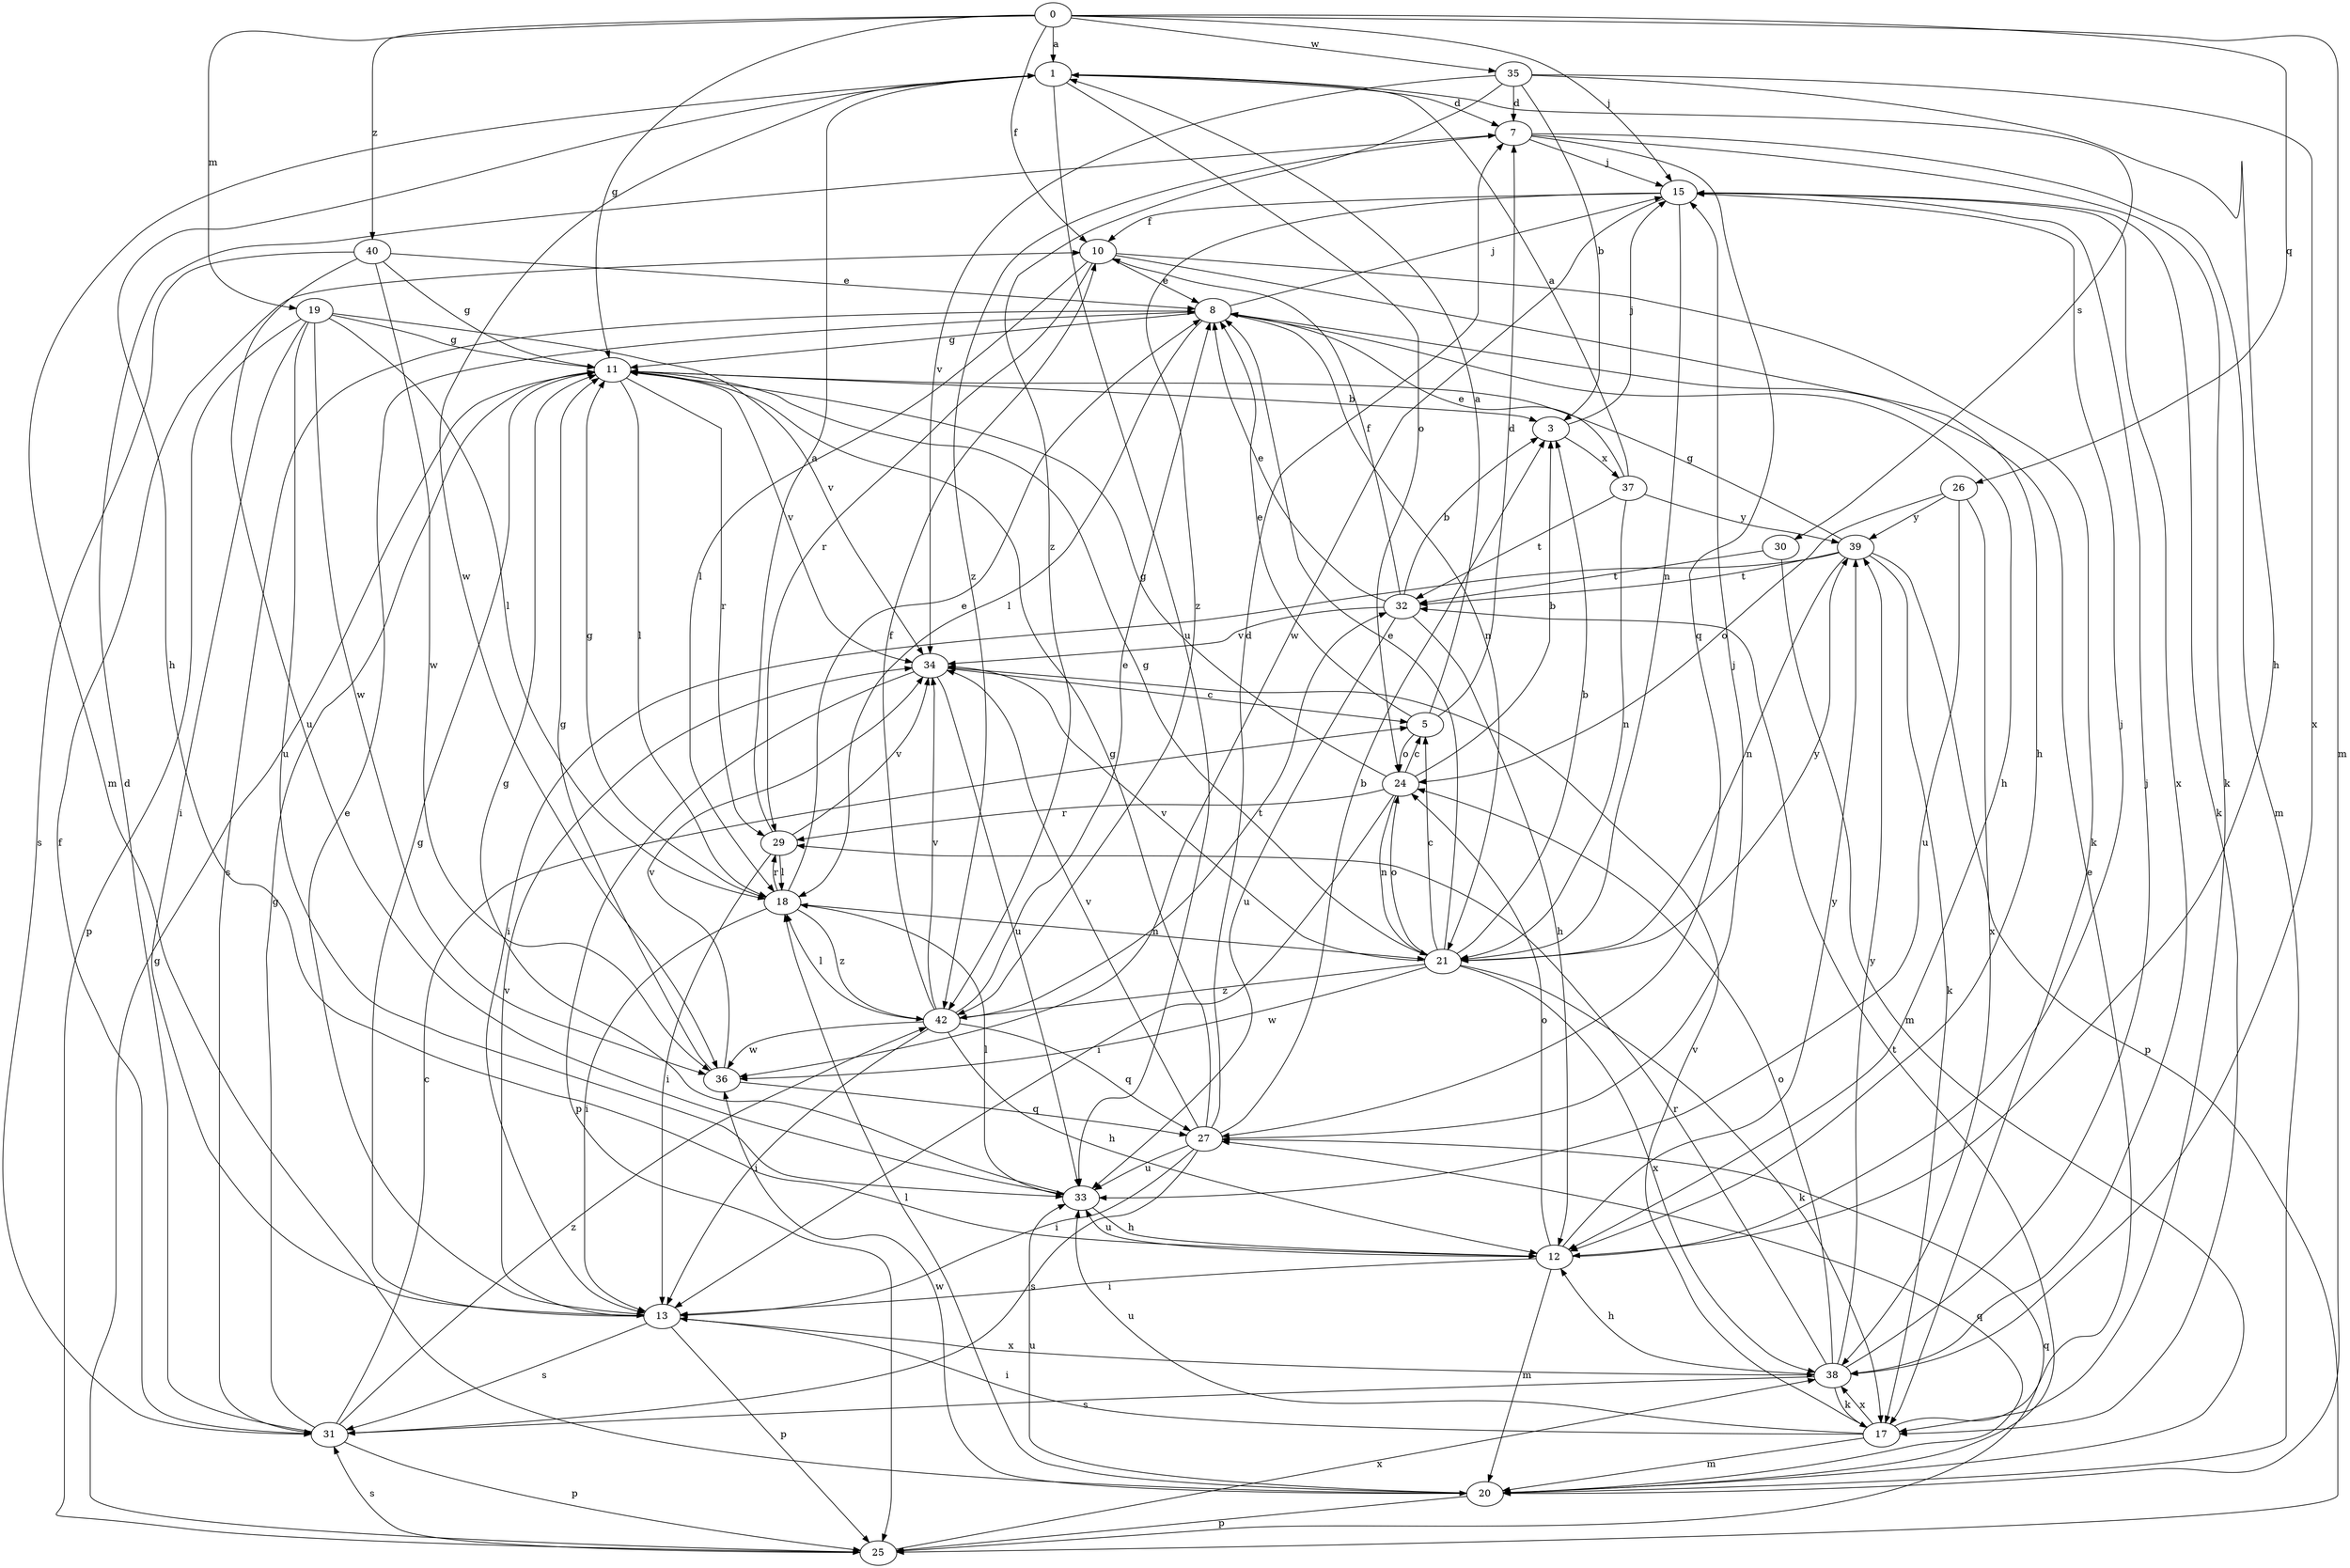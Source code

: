 strict digraph  {
0;
1;
3;
5;
7;
8;
10;
11;
12;
13;
15;
17;
18;
19;
20;
21;
24;
25;
26;
27;
29;
30;
31;
32;
33;
34;
35;
36;
37;
38;
39;
40;
42;
0 -> 1  [label=a];
0 -> 10  [label=f];
0 -> 11  [label=g];
0 -> 15  [label=j];
0 -> 19  [label=m];
0 -> 20  [label=m];
0 -> 26  [label=q];
0 -> 35  [label=w];
0 -> 40  [label=z];
1 -> 7  [label=d];
1 -> 12  [label=h];
1 -> 20  [label=m];
1 -> 24  [label=o];
1 -> 30  [label=s];
1 -> 33  [label=u];
1 -> 36  [label=w];
3 -> 15  [label=j];
3 -> 37  [label=x];
5 -> 1  [label=a];
5 -> 7  [label=d];
5 -> 8  [label=e];
5 -> 24  [label=o];
7 -> 15  [label=j];
7 -> 17  [label=k];
7 -> 20  [label=m];
7 -> 27  [label=q];
7 -> 42  [label=z];
8 -> 11  [label=g];
8 -> 12  [label=h];
8 -> 15  [label=j];
8 -> 18  [label=l];
8 -> 21  [label=n];
8 -> 31  [label=s];
10 -> 8  [label=e];
10 -> 12  [label=h];
10 -> 17  [label=k];
10 -> 18  [label=l];
10 -> 29  [label=r];
11 -> 3  [label=b];
11 -> 18  [label=l];
11 -> 29  [label=r];
11 -> 34  [label=v];
12 -> 13  [label=i];
12 -> 15  [label=j];
12 -> 20  [label=m];
12 -> 24  [label=o];
12 -> 33  [label=u];
12 -> 39  [label=y];
13 -> 8  [label=e];
13 -> 11  [label=g];
13 -> 25  [label=p];
13 -> 31  [label=s];
13 -> 34  [label=v];
13 -> 38  [label=x];
15 -> 10  [label=f];
15 -> 17  [label=k];
15 -> 21  [label=n];
15 -> 36  [label=w];
15 -> 38  [label=x];
15 -> 42  [label=z];
17 -> 8  [label=e];
17 -> 13  [label=i];
17 -> 20  [label=m];
17 -> 33  [label=u];
17 -> 34  [label=v];
17 -> 38  [label=x];
18 -> 8  [label=e];
18 -> 11  [label=g];
18 -> 13  [label=i];
18 -> 21  [label=n];
18 -> 29  [label=r];
18 -> 42  [label=z];
19 -> 11  [label=g];
19 -> 13  [label=i];
19 -> 18  [label=l];
19 -> 25  [label=p];
19 -> 33  [label=u];
19 -> 34  [label=v];
19 -> 36  [label=w];
20 -> 18  [label=l];
20 -> 25  [label=p];
20 -> 27  [label=q];
20 -> 32  [label=t];
20 -> 33  [label=u];
20 -> 36  [label=w];
21 -> 3  [label=b];
21 -> 5  [label=c];
21 -> 8  [label=e];
21 -> 11  [label=g];
21 -> 17  [label=k];
21 -> 24  [label=o];
21 -> 34  [label=v];
21 -> 36  [label=w];
21 -> 38  [label=x];
21 -> 39  [label=y];
21 -> 42  [label=z];
24 -> 3  [label=b];
24 -> 5  [label=c];
24 -> 11  [label=g];
24 -> 13  [label=i];
24 -> 21  [label=n];
24 -> 29  [label=r];
25 -> 11  [label=g];
25 -> 27  [label=q];
25 -> 31  [label=s];
25 -> 38  [label=x];
26 -> 24  [label=o];
26 -> 33  [label=u];
26 -> 38  [label=x];
26 -> 39  [label=y];
27 -> 3  [label=b];
27 -> 7  [label=d];
27 -> 11  [label=g];
27 -> 13  [label=i];
27 -> 15  [label=j];
27 -> 31  [label=s];
27 -> 33  [label=u];
27 -> 34  [label=v];
29 -> 1  [label=a];
29 -> 13  [label=i];
29 -> 18  [label=l];
29 -> 34  [label=v];
30 -> 20  [label=m];
30 -> 32  [label=t];
31 -> 5  [label=c];
31 -> 7  [label=d];
31 -> 10  [label=f];
31 -> 11  [label=g];
31 -> 25  [label=p];
31 -> 42  [label=z];
32 -> 3  [label=b];
32 -> 8  [label=e];
32 -> 10  [label=f];
32 -> 12  [label=h];
32 -> 33  [label=u];
32 -> 34  [label=v];
33 -> 11  [label=g];
33 -> 12  [label=h];
33 -> 18  [label=l];
34 -> 5  [label=c];
34 -> 25  [label=p];
34 -> 33  [label=u];
35 -> 3  [label=b];
35 -> 7  [label=d];
35 -> 12  [label=h];
35 -> 34  [label=v];
35 -> 38  [label=x];
35 -> 42  [label=z];
36 -> 11  [label=g];
36 -> 27  [label=q];
36 -> 34  [label=v];
37 -> 1  [label=a];
37 -> 8  [label=e];
37 -> 21  [label=n];
37 -> 32  [label=t];
37 -> 39  [label=y];
38 -> 12  [label=h];
38 -> 15  [label=j];
38 -> 17  [label=k];
38 -> 24  [label=o];
38 -> 29  [label=r];
38 -> 31  [label=s];
38 -> 39  [label=y];
39 -> 11  [label=g];
39 -> 13  [label=i];
39 -> 17  [label=k];
39 -> 21  [label=n];
39 -> 25  [label=p];
39 -> 32  [label=t];
40 -> 8  [label=e];
40 -> 11  [label=g];
40 -> 31  [label=s];
40 -> 33  [label=u];
40 -> 36  [label=w];
42 -> 8  [label=e];
42 -> 10  [label=f];
42 -> 12  [label=h];
42 -> 13  [label=i];
42 -> 18  [label=l];
42 -> 27  [label=q];
42 -> 32  [label=t];
42 -> 34  [label=v];
42 -> 36  [label=w];
}
